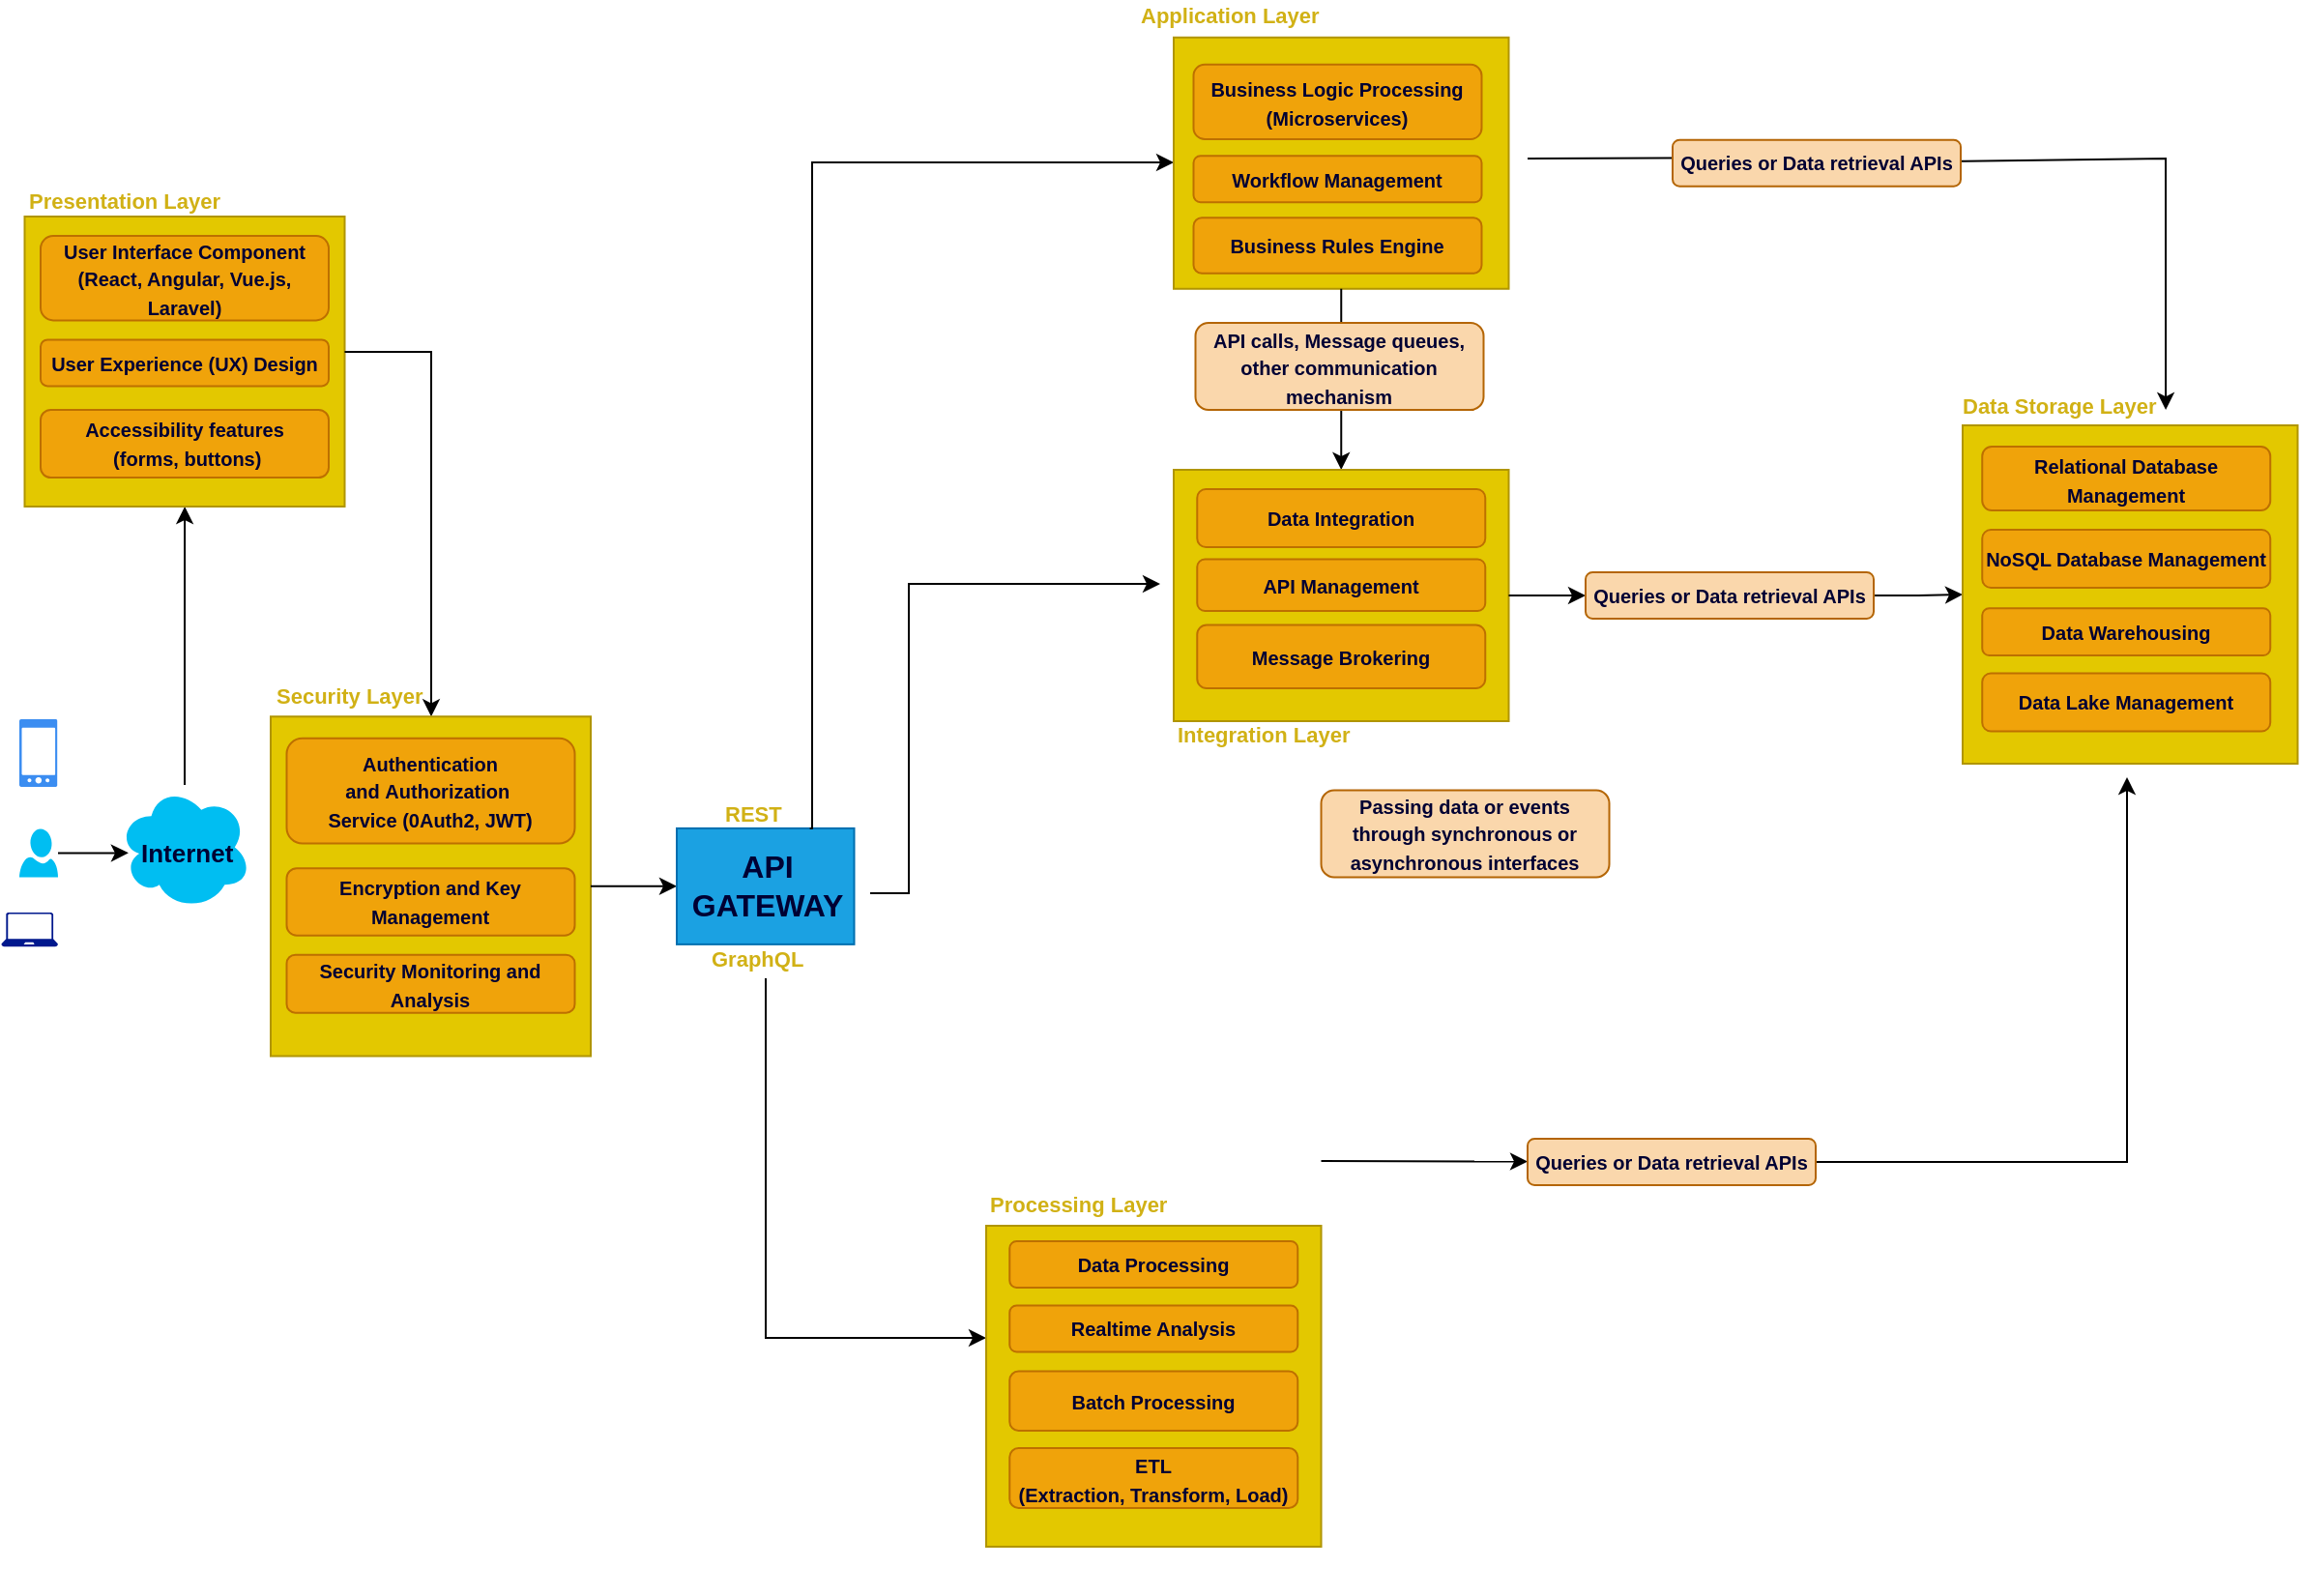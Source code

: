 <mxfile version="24.2.0" type="github">
  <diagram name=" IMS Design" id="VsOKy8HMH-eMZyT6rsmT">
    <mxGraphModel dx="1434" dy="738" grid="1" gridSize="10" guides="1" tooltips="1" connect="1" arrows="1" fold="1" page="1" pageScale="1" pageWidth="1100" pageHeight="850" math="0" shadow="0">
      <root>
        <mxCell id="0" />
        <mxCell id="1" parent="0" />
        <mxCell id="oJ0oxciB_dJQakIOD-1f-88" value="" style="edgeStyle=orthogonalEdgeStyle;rounded=0;orthogonalLoop=1;jettySize=auto;html=1;" edge="1" parent="1" source="oJ0oxciB_dJQakIOD-1f-6" target="oJ0oxciB_dJQakIOD-1f-87">
          <mxGeometry relative="1" as="geometry" />
        </mxCell>
        <mxCell id="oJ0oxciB_dJQakIOD-1f-6" value="" style="ellipse;shape=cloud;whiteSpace=wrap;html=1;verticalAlign=top;fillColor=#00BEF2;strokeColor=none;" vertex="1" parent="1">
          <mxGeometry x="71" y="424" width="69" height="64.5" as="geometry" />
        </mxCell>
        <mxCell id="oJ0oxciB_dJQakIOD-1f-1" value="" style="sketch=0;html=1;aspect=fixed;strokeColor=none;shadow=0;fillColor=#3B8DF1;verticalAlign=top;labelPosition=center;verticalLabelPosition=bottom;shape=mxgraph.gcp2.phone_android" vertex="1" parent="1">
          <mxGeometry x="20" y="390" width="19.6" height="35" as="geometry" />
        </mxCell>
        <mxCell id="oJ0oxciB_dJQakIOD-1f-2" value="" style="sketch=0;aspect=fixed;pointerEvents=1;shadow=0;dashed=0;html=1;strokeColor=none;labelPosition=center;verticalLabelPosition=bottom;verticalAlign=top;align=center;fillColor=#00188D;shape=mxgraph.azure.laptop" vertex="1" parent="1">
          <mxGeometry x="10.68" y="490" width="29.32" height="17.59" as="geometry" />
        </mxCell>
        <mxCell id="oJ0oxciB_dJQakIOD-1f-7" value="" style="edgeStyle=orthogonalEdgeStyle;rounded=0;orthogonalLoop=1;jettySize=auto;html=1;entryX=0.079;entryY=0.545;entryDx=0;entryDy=0;entryPerimeter=0;" edge="1" parent="1" source="oJ0oxciB_dJQakIOD-1f-3" target="oJ0oxciB_dJQakIOD-1f-6">
          <mxGeometry relative="1" as="geometry" />
        </mxCell>
        <mxCell id="oJ0oxciB_dJQakIOD-1f-3" value="" style="verticalLabelPosition=bottom;html=1;verticalAlign=top;align=center;strokeColor=none;fillColor=#00BEF2;shape=mxgraph.azure.user;" vertex="1" parent="1">
          <mxGeometry x="20" y="446.75" width="20" height="25" as="geometry" />
        </mxCell>
        <mxCell id="oJ0oxciB_dJQakIOD-1f-90" value="" style="group" vertex="1" connectable="0" parent="1">
          <mxGeometry x="22.75" y="130" width="165.5" height="205.62" as="geometry" />
        </mxCell>
        <mxCell id="oJ0oxciB_dJQakIOD-1f-91" value="" style="group" vertex="1" connectable="0" parent="oJ0oxciB_dJQakIOD-1f-90">
          <mxGeometry width="165.5" height="150" as="geometry" />
        </mxCell>
        <mxCell id="oJ0oxciB_dJQakIOD-1f-87" value="" style="whiteSpace=wrap;html=1;verticalAlign=top;fillColor=#e3c800;strokeColor=#B09500;fontColor=#000000;" vertex="1" parent="oJ0oxciB_dJQakIOD-1f-91">
          <mxGeometry width="165.5" height="150" as="geometry" />
        </mxCell>
        <mxCell id="oJ0oxciB_dJQakIOD-1f-49" value="&lt;font size=&quot;1&quot; color=&quot;#000033&quot;&gt;&lt;b style=&quot;&quot;&gt;User Interface Component (React, Angular, Vue.js, Laravel)&lt;/b&gt;&lt;/font&gt;" style="rounded=1;whiteSpace=wrap;html=1;fillColor=#f0a30a;fontColor=#000000;strokeColor=#BD7000;" vertex="1" parent="oJ0oxciB_dJQakIOD-1f-91">
          <mxGeometry x="8.25" y="10" width="149" height="43.69" as="geometry" />
        </mxCell>
        <mxCell id="oJ0oxciB_dJQakIOD-1f-50" value="&lt;b style=&quot;color: rgb(0, 0, 51);&quot;&gt;&lt;font style=&quot;font-size: 10px;&quot;&gt;User Experience (UX) Design&lt;/font&gt;&lt;/b&gt;" style="rounded=1;whiteSpace=wrap;html=1;fillColor=#f0a30a;fontColor=#000000;strokeColor=#BD7000;" vertex="1" parent="oJ0oxciB_dJQakIOD-1f-91">
          <mxGeometry x="8.25" y="63.69" width="149" height="24" as="geometry" />
        </mxCell>
        <mxCell id="oJ0oxciB_dJQakIOD-1f-51" value="&lt;b style=&quot;color: rgb(0, 0, 51); font-size: 10px;&quot;&gt;Accessibility features&lt;br&gt;&amp;nbsp;(forms, buttons)&lt;/b&gt;" style="rounded=1;whiteSpace=wrap;html=1;fillColor=#f0a30a;fontColor=#000000;strokeColor=#BD7000;" vertex="1" parent="oJ0oxciB_dJQakIOD-1f-91">
          <mxGeometry x="8.25" y="99.94" width="149" height="35.06" as="geometry" />
        </mxCell>
        <mxCell id="oJ0oxciB_dJQakIOD-1f-93" value="" style="edgeStyle=orthogonalEdgeStyle;rounded=0;orthogonalLoop=1;jettySize=auto;html=1;" edge="1" parent="1" source="oJ0oxciB_dJQakIOD-1f-87" target="oJ0oxciB_dJQakIOD-1f-92">
          <mxGeometry relative="1" as="geometry">
            <Array as="points">
              <mxPoint x="233" y="200" />
            </Array>
          </mxGeometry>
        </mxCell>
        <mxCell id="oJ0oxciB_dJQakIOD-1f-96" value="" style="group" vertex="1" connectable="0" parent="1">
          <mxGeometry x="150" y="354.25" width="165.5" height="210" as="geometry" />
        </mxCell>
        <mxCell id="oJ0oxciB_dJQakIOD-1f-92" value="" style="whiteSpace=wrap;html=1;verticalAlign=top;fillColor=#e3c800;strokeColor=#B09500;fontColor=#000000;" vertex="1" parent="oJ0oxciB_dJQakIOD-1f-96">
          <mxGeometry y="34.38" width="165.5" height="175.62" as="geometry" />
        </mxCell>
        <mxCell id="oJ0oxciB_dJQakIOD-1f-70" value="&lt;font size=&quot;1&quot; color=&quot;#000033&quot;&gt;&lt;b style=&quot;&quot;&gt;Authentication and&amp;nbsp;&lt;/b&gt;&lt;/font&gt;&lt;b style=&quot;color: rgb(0, 0, 51); font-size: x-small;&quot;&gt;Authorization&amp;nbsp; Service&lt;/b&gt;&lt;font size=&quot;1&quot; color=&quot;#000033&quot;&gt;&lt;b style=&quot;&quot;&gt;&amp;nbsp;(0Auth2, JWT)&lt;/b&gt;&lt;/font&gt;" style="rounded=1;whiteSpace=wrap;html=1;fillColor=#f0a30a;fontColor=#000000;strokeColor=#BD7000;" vertex="1" parent="oJ0oxciB_dJQakIOD-1f-96">
          <mxGeometry x="8.25" y="45.59" width="149" height="54.41" as="geometry" />
        </mxCell>
        <mxCell id="oJ0oxciB_dJQakIOD-1f-71" value="&lt;b style=&quot;color: rgb(0, 0, 51);&quot;&gt;&lt;font style=&quot;font-size: 10px;&quot;&gt;Encryption and Key Management&lt;/font&gt;&lt;/b&gt;" style="rounded=1;whiteSpace=wrap;html=1;fillColor=#f0a30a;fontColor=#000000;strokeColor=#BD7000;" vertex="1" parent="oJ0oxciB_dJQakIOD-1f-96">
          <mxGeometry x="8.25" y="112.84" width="149" height="34.75" as="geometry" />
        </mxCell>
        <mxCell id="oJ0oxciB_dJQakIOD-1f-72" value="&lt;font color=&quot;#000033&quot;&gt;&lt;span style=&quot;font-size: 10px;&quot;&gt;&lt;b&gt;Security Monitoring and Analysis&lt;/b&gt;&lt;/span&gt;&lt;/font&gt;" style="rounded=1;whiteSpace=wrap;html=1;fillColor=#f0a30a;fontColor=#000000;strokeColor=#BD7000;" vertex="1" parent="oJ0oxciB_dJQakIOD-1f-96">
          <mxGeometry x="8.25" y="157.59" width="149" height="30" as="geometry" />
        </mxCell>
        <mxCell id="oJ0oxciB_dJQakIOD-1f-48" value="&lt;span style=&quot;color: rgb(209, 177, 21); font-weight: 700; text-wrap: nowrap; font-size: 11px;&quot;&gt;&lt;font style=&quot;font-size: 11px;&quot;&gt;Security Layer&lt;/font&gt;&lt;/span&gt;&lt;div style=&quot;color: rgb(209, 177, 21); font-weight: 700; text-wrap: nowrap; font-size: 11px;&quot;&gt;&lt;br&gt;&lt;/div&gt;" style="text;html=1;align=left;verticalAlign=middle;whiteSpace=wrap;rounded=0;" vertex="1" parent="oJ0oxciB_dJQakIOD-1f-96">
          <mxGeometry x="0.5" y="15" width="90" height="30" as="geometry" />
        </mxCell>
        <mxCell id="oJ0oxciB_dJQakIOD-1f-123" value="" style="edgeStyle=orthogonalEdgeStyle;rounded=0;orthogonalLoop=1;jettySize=auto;html=1;" edge="1" parent="1" source="oJ0oxciB_dJQakIOD-1f-92" target="oJ0oxciB_dJQakIOD-1f-122">
          <mxGeometry relative="1" as="geometry" />
        </mxCell>
        <mxCell id="oJ0oxciB_dJQakIOD-1f-125" value="" style="group" vertex="1" connectable="0" parent="1">
          <mxGeometry x="360" y="446.44" width="91.75" height="60" as="geometry" />
        </mxCell>
        <mxCell id="oJ0oxciB_dJQakIOD-1f-122" value="" style="whiteSpace=wrap;html=1;verticalAlign=top;fillColor=#1ba1e2;strokeColor=#006EAF;fontColor=#ffffff;" vertex="1" parent="oJ0oxciB_dJQakIOD-1f-125">
          <mxGeometry width="91.75" height="60" as="geometry" />
        </mxCell>
        <mxCell id="oJ0oxciB_dJQakIOD-1f-124" value="&lt;div style=&quot;font-weight: 700; text-wrap: nowrap; font-size: 16px;&quot;&gt;&lt;font style=&quot;font-size: 16px;&quot; color=&quot;#000033&quot;&gt;API &lt;br&gt;GATEWAY&lt;/font&gt;&lt;/div&gt;" style="text;html=1;align=center;verticalAlign=middle;whiteSpace=wrap;rounded=0;container=0;" vertex="1" parent="oJ0oxciB_dJQakIOD-1f-125">
          <mxGeometry x="1.75" y="15" width="90" height="30" as="geometry" />
        </mxCell>
        <mxCell id="oJ0oxciB_dJQakIOD-1f-127" value="&lt;div style=&quot;color: rgb(209, 177, 21); font-weight: 700; text-wrap: nowrap; font-size: 11px;&quot;&gt;REST&lt;/div&gt;" style="text;html=1;align=left;verticalAlign=middle;whiteSpace=wrap;rounded=0;container=0;" vertex="1" parent="1">
          <mxGeometry x="383" y="429" width="40" height="20" as="geometry" />
        </mxCell>
        <mxCell id="oJ0oxciB_dJQakIOD-1f-128" value="&lt;div style=&quot;color: rgb(209, 177, 21); font-weight: 700; text-wrap: nowrap; font-size: 11px;&quot;&gt;GraphQL&lt;/div&gt;" style="text;html=1;align=left;verticalAlign=middle;whiteSpace=wrap;rounded=0;container=0;" vertex="1" parent="1">
          <mxGeometry x="376" y="504" width="60" height="20" as="geometry" />
        </mxCell>
        <mxCell id="oJ0oxciB_dJQakIOD-1f-130" value="&lt;div style=&quot;text-wrap: nowrap; font-size: 13px;&quot;&gt;Internet&lt;/div&gt;" style="text;html=1;align=left;verticalAlign=middle;whiteSpace=wrap;rounded=0;container=0;fontColor=#000033;fontStyle=1;fontSize=13;" vertex="1" parent="1">
          <mxGeometry x="81" y="449" width="60" height="20" as="geometry" />
        </mxCell>
        <mxCell id="oJ0oxciB_dJQakIOD-1f-132" value="" style="edgeStyle=orthogonalEdgeStyle;rounded=0;orthogonalLoop=1;jettySize=auto;html=1;exitX=0.75;exitY=0;exitDx=0;exitDy=0;" edge="1" parent="1" source="oJ0oxciB_dJQakIOD-1f-122" target="oJ0oxciB_dJQakIOD-1f-131">
          <mxGeometry relative="1" as="geometry">
            <Array as="points">
              <mxPoint x="430" y="446" />
              <mxPoint x="430" y="102" />
            </Array>
          </mxGeometry>
        </mxCell>
        <mxCell id="oJ0oxciB_dJQakIOD-1f-137" value="" style="group" vertex="1" connectable="0" parent="1">
          <mxGeometry x="594" y="20" width="173.25" height="147.38" as="geometry" />
        </mxCell>
        <mxCell id="oJ0oxciB_dJQakIOD-1f-131" value="" style="whiteSpace=wrap;html=1;fillColor=#e3c800;fontColor=#000000;strokeColor=#B09500;" vertex="1" parent="oJ0oxciB_dJQakIOD-1f-137">
          <mxGeometry x="23" y="17.38" width="173.25" height="130" as="geometry" />
        </mxCell>
        <mxCell id="oJ0oxciB_dJQakIOD-1f-133" value="&lt;span style=&quot;color: rgb(209, 177, 21); font-weight: 700; text-wrap: nowrap; font-size: 11px;&quot;&gt;&lt;font style=&quot;font-size: 11px;&quot;&gt;Application Layer&lt;/font&gt;&lt;/span&gt;&lt;div style=&quot;color: rgb(209, 177, 21); font-weight: 700; text-wrap: nowrap; font-size: 11px;&quot;&gt;&lt;br&gt;&lt;/div&gt;" style="text;html=1;align=left;verticalAlign=middle;whiteSpace=wrap;rounded=0;container=0;" vertex="1" parent="oJ0oxciB_dJQakIOD-1f-137">
          <mxGeometry x="4.25" width="100" height="24.38" as="geometry" />
        </mxCell>
        <mxCell id="oJ0oxciB_dJQakIOD-1f-134" value="&lt;font size=&quot;1&quot; color=&quot;#000033&quot;&gt;&lt;b style=&quot;&quot;&gt;Business Logic Processing&lt;br&gt;(Microservices)&lt;/b&gt;&lt;/font&gt;" style="rounded=1;whiteSpace=wrap;html=1;fillColor=#f0a30a;fontColor=#000000;strokeColor=#BD7000;container=0;" vertex="1" parent="oJ0oxciB_dJQakIOD-1f-137">
          <mxGeometry x="33.25" y="31.38" width="149" height="38.62" as="geometry" />
        </mxCell>
        <mxCell id="oJ0oxciB_dJQakIOD-1f-135" value="&lt;font size=&quot;1&quot; color=&quot;#000033&quot;&gt;&lt;b style=&quot;&quot;&gt;Workflow Management&lt;/b&gt;&lt;/font&gt;" style="rounded=1;whiteSpace=wrap;html=1;fillColor=#f0a30a;fontColor=#000000;strokeColor=#BD7000;container=0;" vertex="1" parent="oJ0oxciB_dJQakIOD-1f-137">
          <mxGeometry x="33.25" y="78.63" width="149" height="24" as="geometry" />
        </mxCell>
        <mxCell id="oJ0oxciB_dJQakIOD-1f-136" value="&lt;b style=&quot;color: rgb(0, 0, 51);&quot;&gt;&lt;font style=&quot;font-size: 10px;&quot;&gt;Business Rules Engine&lt;/font&gt;&lt;/b&gt;" style="rounded=1;whiteSpace=wrap;html=1;fillColor=#f0a30a;fontColor=#000000;strokeColor=#BD7000;container=0;" vertex="1" parent="oJ0oxciB_dJQakIOD-1f-137">
          <mxGeometry x="33.25" y="110.63" width="149" height="28.75" as="geometry" />
        </mxCell>
        <mxCell id="oJ0oxciB_dJQakIOD-1f-139" value="" style="edgeStyle=orthogonalEdgeStyle;rounded=0;orthogonalLoop=1;jettySize=auto;html=1;" edge="1" parent="1" source="oJ0oxciB_dJQakIOD-1f-131" target="oJ0oxciB_dJQakIOD-1f-138">
          <mxGeometry relative="1" as="geometry" />
        </mxCell>
        <mxCell id="oJ0oxciB_dJQakIOD-1f-146" value="" style="edgeStyle=orthogonalEdgeStyle;rounded=0;orthogonalLoop=1;jettySize=auto;html=1;exitX=0.5;exitY=1;exitDx=0;exitDy=0;" edge="1" parent="1" source="oJ0oxciB_dJQakIOD-1f-128">
          <mxGeometry relative="1" as="geometry">
            <mxPoint x="520" y="710" as="targetPoint" />
            <Array as="points">
              <mxPoint x="406" y="710" />
            </Array>
          </mxGeometry>
        </mxCell>
        <mxCell id="oJ0oxciB_dJQakIOD-1f-152" value="" style="group" vertex="1" connectable="0" parent="1">
          <mxGeometry x="617" y="261" width="173.25" height="152" as="geometry" />
        </mxCell>
        <mxCell id="oJ0oxciB_dJQakIOD-1f-138" value="" style="whiteSpace=wrap;html=1;fillColor=#e3c800;fontColor=#000000;strokeColor=#B09500;" vertex="1" parent="oJ0oxciB_dJQakIOD-1f-152">
          <mxGeometry width="173.25" height="130" as="geometry" />
        </mxCell>
        <mxCell id="oJ0oxciB_dJQakIOD-1f-140" value="&lt;div style=&quot;color: rgb(209, 177, 21); font-weight: 700; text-wrap: nowrap; font-size: 11px;&quot;&gt;Integration Layer&lt;/div&gt;" style="text;html=1;align=left;verticalAlign=middle;whiteSpace=wrap;rounded=0;container=0;" vertex="1" parent="oJ0oxciB_dJQakIOD-1f-152">
          <mxGeometry y="122" width="90" height="30" as="geometry" />
        </mxCell>
        <mxCell id="oJ0oxciB_dJQakIOD-1f-141" value="&lt;font size=&quot;1&quot; color=&quot;#000033&quot;&gt;&lt;b style=&quot;&quot;&gt;Data Integration&lt;/b&gt;&lt;/font&gt;" style="rounded=1;whiteSpace=wrap;html=1;fillColor=#f0a30a;fontColor=#000000;strokeColor=#BD7000;container=0;" vertex="1" parent="oJ0oxciB_dJQakIOD-1f-152">
          <mxGeometry x="12.13" y="10" width="149" height="30" as="geometry" />
        </mxCell>
        <mxCell id="oJ0oxciB_dJQakIOD-1f-142" value="&lt;font size=&quot;1&quot; color=&quot;#000033&quot;&gt;&lt;b style=&quot;&quot;&gt;API Management&lt;/b&gt;&lt;/font&gt;" style="rounded=1;whiteSpace=wrap;html=1;fillColor=#f0a30a;fontColor=#000000;strokeColor=#BD7000;container=0;" vertex="1" parent="oJ0oxciB_dJQakIOD-1f-152">
          <mxGeometry x="12.13" y="46.25" width="149" height="26.75" as="geometry" />
        </mxCell>
        <mxCell id="oJ0oxciB_dJQakIOD-1f-143" value="&lt;b style=&quot;color: rgb(0, 0, 51);&quot;&gt;&lt;font style=&quot;font-size: 10px;&quot;&gt;Message Brokering&lt;/font&gt;&lt;/b&gt;" style="rounded=1;whiteSpace=wrap;html=1;fillColor=#f0a30a;fontColor=#000000;strokeColor=#BD7000;container=0;" vertex="1" parent="oJ0oxciB_dJQakIOD-1f-152">
          <mxGeometry x="12.13" y="80.25" width="149" height="32.75" as="geometry" />
        </mxCell>
        <mxCell id="oJ0oxciB_dJQakIOD-1f-153" value="" style="group" vertex="1" connectable="0" parent="1">
          <mxGeometry x="520.01" y="652" width="173.25" height="190" as="geometry" />
        </mxCell>
        <mxCell id="oJ0oxciB_dJQakIOD-1f-144" value="" style="whiteSpace=wrap;html=1;fillColor=#e3c800;fontColor=#000000;strokeColor=#B09500;" vertex="1" parent="oJ0oxciB_dJQakIOD-1f-153">
          <mxGeometry width="173.25" height="166" as="geometry" />
        </mxCell>
        <mxCell id="oJ0oxciB_dJQakIOD-1f-148" value="&lt;font size=&quot;1&quot; color=&quot;#000033&quot;&gt;&lt;b style=&quot;&quot;&gt;Data Processing&lt;/b&gt;&lt;/font&gt;" style="rounded=1;whiteSpace=wrap;html=1;fillColor=#f0a30a;fontColor=#000000;strokeColor=#BD7000;container=0;" vertex="1" parent="oJ0oxciB_dJQakIOD-1f-153">
          <mxGeometry x="12.13" y="8" width="149" height="24" as="geometry" />
        </mxCell>
        <mxCell id="oJ0oxciB_dJQakIOD-1f-149" value="&lt;font size=&quot;1&quot; color=&quot;#000033&quot;&gt;&lt;b style=&quot;&quot;&gt;Realtime Analysis&lt;/b&gt;&lt;/font&gt;" style="rounded=1;whiteSpace=wrap;html=1;fillColor=#f0a30a;fontColor=#000000;strokeColor=#BD7000;container=0;" vertex="1" parent="oJ0oxciB_dJQakIOD-1f-153">
          <mxGeometry x="12.13" y="41.25" width="149" height="24" as="geometry" />
        </mxCell>
        <mxCell id="oJ0oxciB_dJQakIOD-1f-150" value="&lt;b style=&quot;color: rgb(0, 0, 51);&quot;&gt;&lt;font style=&quot;font-size: 10px;&quot;&gt;Batch Processing&lt;/font&gt;&lt;/b&gt;" style="rounded=1;whiteSpace=wrap;html=1;fillColor=#f0a30a;fontColor=#000000;strokeColor=#BD7000;container=0;" vertex="1" parent="oJ0oxciB_dJQakIOD-1f-153">
          <mxGeometry x="12.13" y="75.25" width="149" height="30.75" as="geometry" />
        </mxCell>
        <mxCell id="oJ0oxciB_dJQakIOD-1f-151" value="&lt;font color=&quot;#000033&quot;&gt;&lt;span style=&quot;font-size: 10px;&quot;&gt;&lt;b&gt;ETL &lt;br&gt;(Extraction, Transform, Load)&lt;/b&gt;&lt;/span&gt;&lt;/font&gt;" style="rounded=1;whiteSpace=wrap;html=1;fillColor=#f0a30a;fontColor=#000000;strokeColor=#BD7000;container=0;" vertex="1" parent="oJ0oxciB_dJQakIOD-1f-153">
          <mxGeometry x="12.13" y="115" width="149" height="31" as="geometry" />
        </mxCell>
        <mxCell id="oJ0oxciB_dJQakIOD-1f-155" value="" style="edgeStyle=orthogonalEdgeStyle;rounded=0;orthogonalLoop=1;jettySize=auto;html=1;" edge="1" parent="1" source="oJ0oxciB_dJQakIOD-1f-176" target="oJ0oxciB_dJQakIOD-1f-154">
          <mxGeometry relative="1" as="geometry" />
        </mxCell>
        <mxCell id="oJ0oxciB_dJQakIOD-1f-162" value="" style="group" vertex="1" connectable="0" parent="1">
          <mxGeometry x="1023" y="219" width="173.25" height="193" as="geometry" />
        </mxCell>
        <mxCell id="oJ0oxciB_dJQakIOD-1f-107" value="&lt;span style=&quot;color: rgb(209, 177, 21); font-weight: 700; text-wrap: nowrap; font-size: 11px;&quot;&gt;&lt;font style=&quot;font-size: 11px;&quot;&gt;Data Storage Layer&lt;/font&gt;&lt;/span&gt;&lt;div style=&quot;color: rgb(209, 177, 21); font-weight: 700; text-wrap: nowrap; font-size: 11px;&quot;&gt;&lt;br&gt;&lt;/div&gt;" style="text;html=1;align=left;verticalAlign=middle;whiteSpace=wrap;rounded=0;container=0;" vertex="1" parent="oJ0oxciB_dJQakIOD-1f-162">
          <mxGeometry width="120" height="30" as="geometry" />
        </mxCell>
        <mxCell id="oJ0oxciB_dJQakIOD-1f-154" value="" style="whiteSpace=wrap;html=1;fillColor=#e3c800;fontColor=#000000;strokeColor=#B09500;" vertex="1" parent="oJ0oxciB_dJQakIOD-1f-162">
          <mxGeometry x="2" y="19" width="173.25" height="175" as="geometry" />
        </mxCell>
        <mxCell id="oJ0oxciB_dJQakIOD-1f-157" value="&lt;font size=&quot;1&quot; color=&quot;#000033&quot;&gt;&lt;b style=&quot;&quot;&gt;Relational Database Management&lt;/b&gt;&lt;/font&gt;" style="rounded=1;whiteSpace=wrap;html=1;fillColor=#f0a30a;fontColor=#000000;strokeColor=#BD7000;container=0;" vertex="1" parent="oJ0oxciB_dJQakIOD-1f-162">
          <mxGeometry x="12.12" y="30" width="149" height="33" as="geometry" />
        </mxCell>
        <mxCell id="oJ0oxciB_dJQakIOD-1f-158" value="&lt;b style=&quot;color: rgb(0, 0, 51); font-size: x-small;&quot;&gt;NoSQL Database Management&lt;/b&gt;" style="rounded=1;whiteSpace=wrap;html=1;fillColor=#f0a30a;fontColor=#000000;strokeColor=#BD7000;container=0;" vertex="1" parent="oJ0oxciB_dJQakIOD-1f-162">
          <mxGeometry x="12.12" y="73" width="149" height="30" as="geometry" />
        </mxCell>
        <mxCell id="oJ0oxciB_dJQakIOD-1f-159" value="&lt;b style=&quot;color: rgb(0, 0, 51);&quot;&gt;&lt;font style=&quot;font-size: 10px;&quot;&gt;Data Warehousing&lt;/font&gt;&lt;/b&gt;" style="rounded=1;whiteSpace=wrap;html=1;fillColor=#f0a30a;fontColor=#000000;strokeColor=#BD7000;container=0;" vertex="1" parent="oJ0oxciB_dJQakIOD-1f-162">
          <mxGeometry x="12.12" y="113.62" width="149" height="24.38" as="geometry" />
        </mxCell>
        <mxCell id="oJ0oxciB_dJQakIOD-1f-160" value="&lt;font color=&quot;#000033&quot;&gt;&lt;span style=&quot;font-size: 10px;&quot;&gt;&lt;b&gt;Data Lake Management&lt;/b&gt;&lt;/span&gt;&lt;/font&gt;" style="rounded=1;whiteSpace=wrap;html=1;fillColor=#f0a30a;fontColor=#000000;strokeColor=#BD7000;container=0;" vertex="1" parent="oJ0oxciB_dJQakIOD-1f-162">
          <mxGeometry x="12.12" y="147.25" width="149" height="30" as="geometry" />
        </mxCell>
        <mxCell id="oJ0oxciB_dJQakIOD-1f-163" value="" style="edgeStyle=none;orthogonalLoop=1;jettySize=auto;html=1;rounded=0;" edge="1" parent="1" source="oJ0oxciB_dJQakIOD-1f-103">
          <mxGeometry width="80" relative="1" as="geometry">
            <mxPoint x="693.26" y="618.5" as="sourcePoint" />
            <mxPoint x="1110" y="420" as="targetPoint" />
            <Array as="points">
              <mxPoint x="1110" y="619" />
            </Array>
          </mxGeometry>
        </mxCell>
        <mxCell id="oJ0oxciB_dJQakIOD-1f-164" value="" style="edgeStyle=none;orthogonalLoop=1;jettySize=auto;html=1;rounded=0;entryX=0.892;entryY=0.367;entryDx=0;entryDy=0;entryPerimeter=0;" edge="1" parent="1" source="oJ0oxciB_dJQakIOD-1f-178" target="oJ0oxciB_dJQakIOD-1f-107">
          <mxGeometry width="80" relative="1" as="geometry">
            <mxPoint x="800" y="100" as="sourcePoint" />
            <mxPoint x="913.26" y="100" as="targetPoint" />
            <Array as="points">
              <mxPoint x="1130" y="100" />
            </Array>
          </mxGeometry>
        </mxCell>
        <mxCell id="oJ0oxciB_dJQakIOD-1f-147" value="&lt;div style=&quot;color: rgb(209, 177, 21); font-weight: 700; text-wrap: nowrap; font-size: 11px;&quot;&gt;Processing Layer&lt;/div&gt;" style="text;html=1;align=left;verticalAlign=middle;whiteSpace=wrap;rounded=0;container=0;" vertex="1" parent="1">
          <mxGeometry x="520.01" y="626" width="90" height="30" as="geometry" />
        </mxCell>
        <mxCell id="oJ0oxciB_dJQakIOD-1f-89" value="&lt;div style=&quot;color: rgb(209, 177, 21); font-weight: 700; text-wrap: nowrap; font-size: 11px;&quot;&gt;Presentation Layer&lt;div&gt;&lt;br&gt;&lt;/div&gt;&lt;/div&gt;" style="text;html=1;align=left;verticalAlign=middle;whiteSpace=wrap;rounded=0;" vertex="1" parent="1">
          <mxGeometry x="22.75" y="114" width="100" height="30" as="geometry" />
        </mxCell>
        <mxCell id="oJ0oxciB_dJQakIOD-1f-171" value="" style="edgeStyle=none;orthogonalLoop=1;jettySize=auto;html=1;rounded=0;" edge="1" parent="1" target="oJ0oxciB_dJQakIOD-1f-103">
          <mxGeometry width="80" relative="1" as="geometry">
            <mxPoint x="693.26" y="618.5" as="sourcePoint" />
            <mxPoint x="980" y="420" as="targetPoint" />
            <Array as="points" />
          </mxGeometry>
        </mxCell>
        <mxCell id="oJ0oxciB_dJQakIOD-1f-103" value="&lt;font size=&quot;1&quot; color=&quot;#000033&quot;&gt;&lt;b style=&quot;&quot;&gt;Queries or Data retrieval APIs&lt;/b&gt;&lt;/font&gt;" style="rounded=1;whiteSpace=wrap;html=1;fillColor=#fad7ac;strokeColor=#b46504;container=0;" vertex="1" parent="1">
          <mxGeometry x="800" y="607" width="149" height="24" as="geometry" />
        </mxCell>
        <mxCell id="oJ0oxciB_dJQakIOD-1f-172" value="&lt;font size=&quot;1&quot; color=&quot;#000033&quot;&gt;&lt;b style=&quot;&quot;&gt;API calls, Message queues, other communication mechanism&lt;/b&gt;&lt;/font&gt;" style="rounded=1;whiteSpace=wrap;html=1;fillColor=#fad7ac;strokeColor=#b46504;container=0;" vertex="1" parent="1">
          <mxGeometry x="628.25" y="185" width="149" height="45" as="geometry" />
        </mxCell>
        <mxCell id="oJ0oxciB_dJQakIOD-1f-174" value="" style="edgeStyle=none;orthogonalLoop=1;jettySize=auto;html=1;rounded=0;" edge="1" parent="1">
          <mxGeometry width="80" relative="1" as="geometry">
            <mxPoint x="480" y="480" as="sourcePoint" />
            <mxPoint x="610" y="320" as="targetPoint" />
            <Array as="points">
              <mxPoint x="460" y="480" />
              <mxPoint x="480" y="480" />
              <mxPoint x="480" y="320" />
            </Array>
          </mxGeometry>
        </mxCell>
        <mxCell id="oJ0oxciB_dJQakIOD-1f-175" value="&lt;font size=&quot;1&quot; color=&quot;#000033&quot;&gt;&lt;b style=&quot;&quot;&gt;Passing data or events through synchronous or asynchronous interfaces&lt;/b&gt;&lt;/font&gt;" style="rounded=1;whiteSpace=wrap;html=1;fillColor=#fad7ac;strokeColor=#b46504;container=0;" vertex="1" parent="1">
          <mxGeometry x="693.26" y="426.75" width="149" height="45" as="geometry" />
        </mxCell>
        <mxCell id="oJ0oxciB_dJQakIOD-1f-177" value="" style="edgeStyle=orthogonalEdgeStyle;rounded=0;orthogonalLoop=1;jettySize=auto;html=1;" edge="1" parent="1" source="oJ0oxciB_dJQakIOD-1f-138" target="oJ0oxciB_dJQakIOD-1f-176">
          <mxGeometry relative="1" as="geometry">
            <mxPoint x="790" y="325" as="sourcePoint" />
            <mxPoint x="1024" y="324" as="targetPoint" />
          </mxGeometry>
        </mxCell>
        <mxCell id="oJ0oxciB_dJQakIOD-1f-176" value="&lt;font size=&quot;1&quot; color=&quot;#000033&quot;&gt;&lt;b style=&quot;&quot;&gt;Queries or Data retrieval APIs&lt;/b&gt;&lt;/font&gt;" style="rounded=1;whiteSpace=wrap;html=1;fillColor=#fad7ac;strokeColor=#b46504;container=0;" vertex="1" parent="1">
          <mxGeometry x="830" y="314" width="149" height="24" as="geometry" />
        </mxCell>
        <mxCell id="oJ0oxciB_dJQakIOD-1f-179" value="" style="edgeStyle=none;orthogonalLoop=1;jettySize=auto;html=1;rounded=0;entryX=0.892;entryY=0.367;entryDx=0;entryDy=0;entryPerimeter=0;" edge="1" parent="1" target="oJ0oxciB_dJQakIOD-1f-178">
          <mxGeometry width="80" relative="1" as="geometry">
            <mxPoint x="800" y="100" as="sourcePoint" />
            <mxPoint x="1130" y="230" as="targetPoint" />
            <Array as="points" />
          </mxGeometry>
        </mxCell>
        <mxCell id="oJ0oxciB_dJQakIOD-1f-178" value="&lt;font size=&quot;1&quot; color=&quot;#000033&quot;&gt;&lt;b style=&quot;&quot;&gt;Queries or Data retrieval APIs&lt;/b&gt;&lt;/font&gt;" style="rounded=1;whiteSpace=wrap;html=1;fillColor=#fad7ac;strokeColor=#b46504;container=0;" vertex="1" parent="1">
          <mxGeometry x="875" y="90.38" width="149" height="24" as="geometry" />
        </mxCell>
      </root>
    </mxGraphModel>
  </diagram>
</mxfile>
